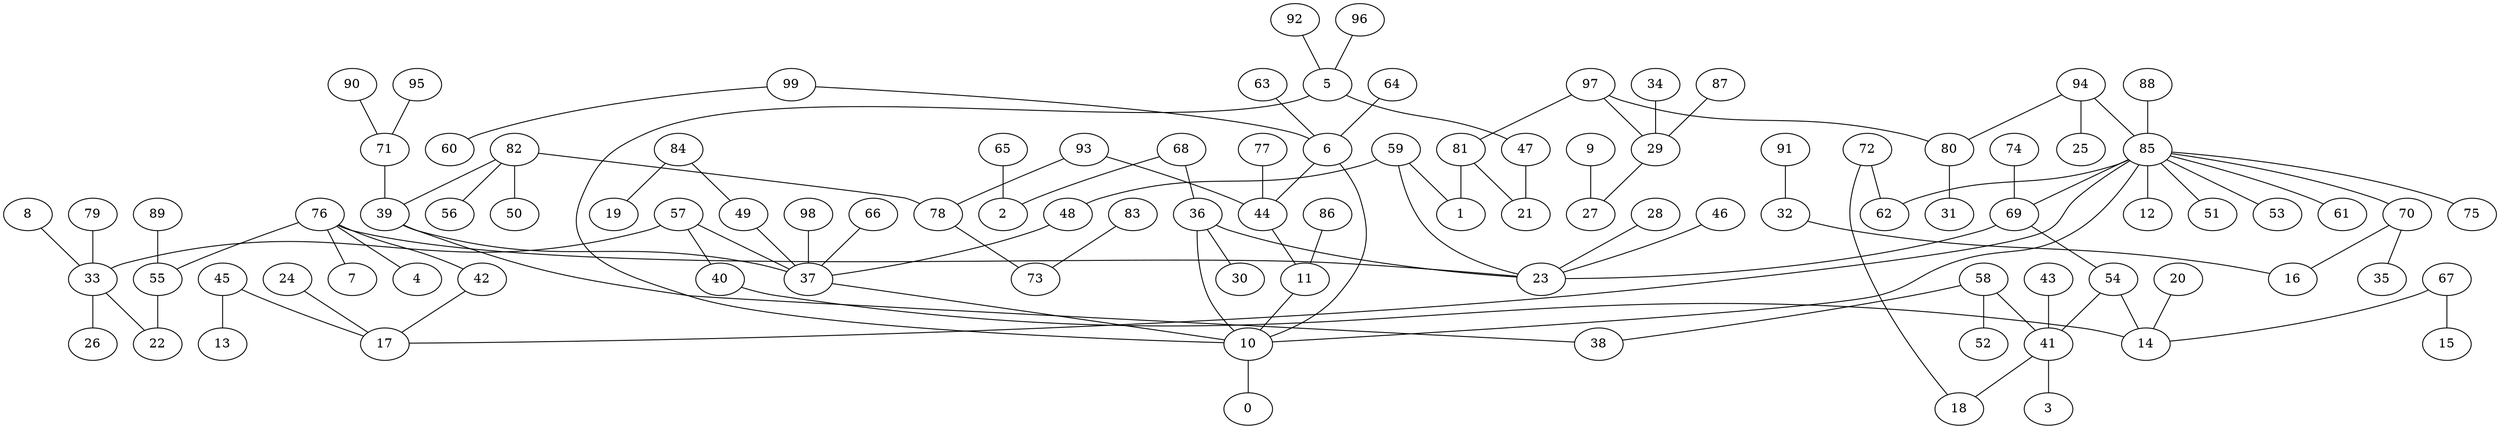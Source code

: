 digraph GG_graph {

subgraph G_graph {
edge [color = black]
"91" -> "32" [dir = none]
"92" -> "5" [dir = none]
"79" -> "33" [dir = none]
"63" -> "6" [dir = none]
"83" -> "73" [dir = none]
"89" -> "55" [dir = none]
"34" -> "29" [dir = none]
"9" -> "27" [dir = none]
"87" -> "29" [dir = none]
"24" -> "17" [dir = none]
"65" -> "2" [dir = none]
"76" -> "55" [dir = none]
"76" -> "7" [dir = none]
"76" -> "4" [dir = none]
"76" -> "23" [dir = none]
"64" -> "6" [dir = none]
"42" -> "17" [dir = none]
"82" -> "56" [dir = none]
"82" -> "78" [dir = none]
"82" -> "50" [dir = none]
"82" -> "39" [dir = none]
"98" -> "37" [dir = none]
"97" -> "81" [dir = none]
"97" -> "29" [dir = none]
"97" -> "80" [dir = none]
"68" -> "2" [dir = none]
"68" -> "36" [dir = none]
"39" -> "38" [dir = none]
"39" -> "37" [dir = none]
"95" -> "71" [dir = none]
"69" -> "54" [dir = none]
"45" -> "13" [dir = none]
"45" -> "17" [dir = none]
"57" -> "33" [dir = none]
"57" -> "37" [dir = none]
"90" -> "71" [dir = none]
"11" -> "10" [dir = none]
"93" -> "44" [dir = none]
"77" -> "44" [dir = none]
"48" -> "37" [dir = none]
"84" -> "19" [dir = none]
"84" -> "49" [dir = none]
"58" -> "52" [dir = none]
"58" -> "41" [dir = none]
"85" -> "12" [dir = none]
"85" -> "51" [dir = none]
"85" -> "53" [dir = none]
"85" -> "62" [dir = none]
"85" -> "61" [dir = none]
"85" -> "75" [dir = none]
"85" -> "17" [dir = none]
"85" -> "69" [dir = none]
"85" -> "70" [dir = none]
"85" -> "10" [dir = none]
"80" -> "31" [dir = none]
"49" -> "37" [dir = none]
"40" -> "14" [dir = none]
"10" -> "0" [dir = none]
"94" -> "25" [dir = none]
"94" -> "80" [dir = none]
"94" -> "85" [dir = none]
"36" -> "30" [dir = none]
"36" -> "23" [dir = none]
"36" -> "10" [dir = none]
"78" -> "73" [dir = none]
"70" -> "35" [dir = none]
"70" -> "16" [dir = none]
"66" -> "37" [dir = none]
"54" -> "41" [dir = none]
"54" -> "14" [dir = none]
"32" -> "16" [dir = none]
"88" -> "85" [dir = none]
"5" -> "47" [dir = none]
"5" -> "10" [dir = none]
"41" -> "18" [dir = none]
"41" -> "3" [dir = none]
"28" -> "23" [dir = none]
"37" -> "10" [dir = none]
"46" -> "23" [dir = none]
"74" -> "69" [dir = none]
"99" -> "60" [dir = none]
"99" -> "6" [dir = none]
"29" -> "27" [dir = none]
"71" -> "39" [dir = none]
"55" -> "22" [dir = none]
"86" -> "11" [dir = none]
"20" -> "14" [dir = none]
"72" -> "62" [dir = none]
"59" -> "1" [dir = none]
"59" -> "23" [dir = none]
"67" -> "15" [dir = none]
"67" -> "14" [dir = none]
"47" -> "21" [dir = none]
"96" -> "5" [dir = none]
"43" -> "41" [dir = none]
"6" -> "44" [dir = none]
"6" -> "10" [dir = none]
"33" -> "26" [dir = none]
"8" -> "33" [dir = none]
"81" -> "21" [dir = none]
"58" -> "38" [dir = none]
"59" -> "48" [dir = none]
"72" -> "18" [dir = none]
"33" -> "22" [dir = none]
"76" -> "42" [dir = none]
"44" -> "11" [dir = none]
"93" -> "78" [dir = none]
"57" -> "40" [dir = none]
"81" -> "1" [dir = none]
"69" -> "23" [dir = none]
}

}
